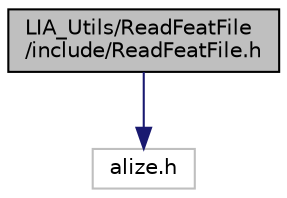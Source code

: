 digraph "LIA_Utils/ReadFeatFile/include/ReadFeatFile.h"
{
  edge [fontname="Helvetica",fontsize="10",labelfontname="Helvetica",labelfontsize="10"];
  node [fontname="Helvetica",fontsize="10",shape=record];
  Node1 [label="LIA_Utils/ReadFeatFile\l/include/ReadFeatFile.h",height=0.2,width=0.4,color="black", fillcolor="grey75", style="filled" fontcolor="black"];
  Node1 -> Node2 [color="midnightblue",fontsize="10",style="solid",fontname="Helvetica"];
  Node2 [label="alize.h",height=0.2,width=0.4,color="grey75", fillcolor="white", style="filled"];
}
